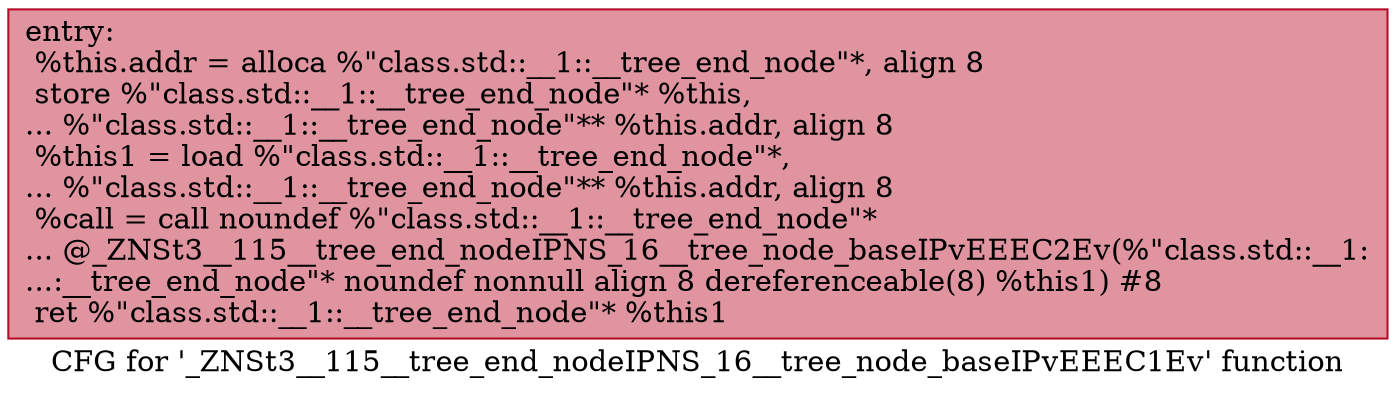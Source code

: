 digraph "CFG for '_ZNSt3__115__tree_end_nodeIPNS_16__tree_node_baseIPvEEEC1Ev' function" {
	label="CFG for '_ZNSt3__115__tree_end_nodeIPNS_16__tree_node_baseIPvEEEC1Ev' function";

	Node0x6000025506c0 [shape=record,color="#b70d28ff", style=filled, fillcolor="#b70d2870",label="{entry:\l  %this.addr = alloca %\"class.std::__1::__tree_end_node\"*, align 8\l  store %\"class.std::__1::__tree_end_node\"* %this,\l... %\"class.std::__1::__tree_end_node\"** %this.addr, align 8\l  %this1 = load %\"class.std::__1::__tree_end_node\"*,\l... %\"class.std::__1::__tree_end_node\"** %this.addr, align 8\l  %call = call noundef %\"class.std::__1::__tree_end_node\"*\l... @_ZNSt3__115__tree_end_nodeIPNS_16__tree_node_baseIPvEEEC2Ev(%\"class.std::__1:\l...:__tree_end_node\"* noundef nonnull align 8 dereferenceable(8) %this1) #8\l  ret %\"class.std::__1::__tree_end_node\"* %this1\l}"];
}
